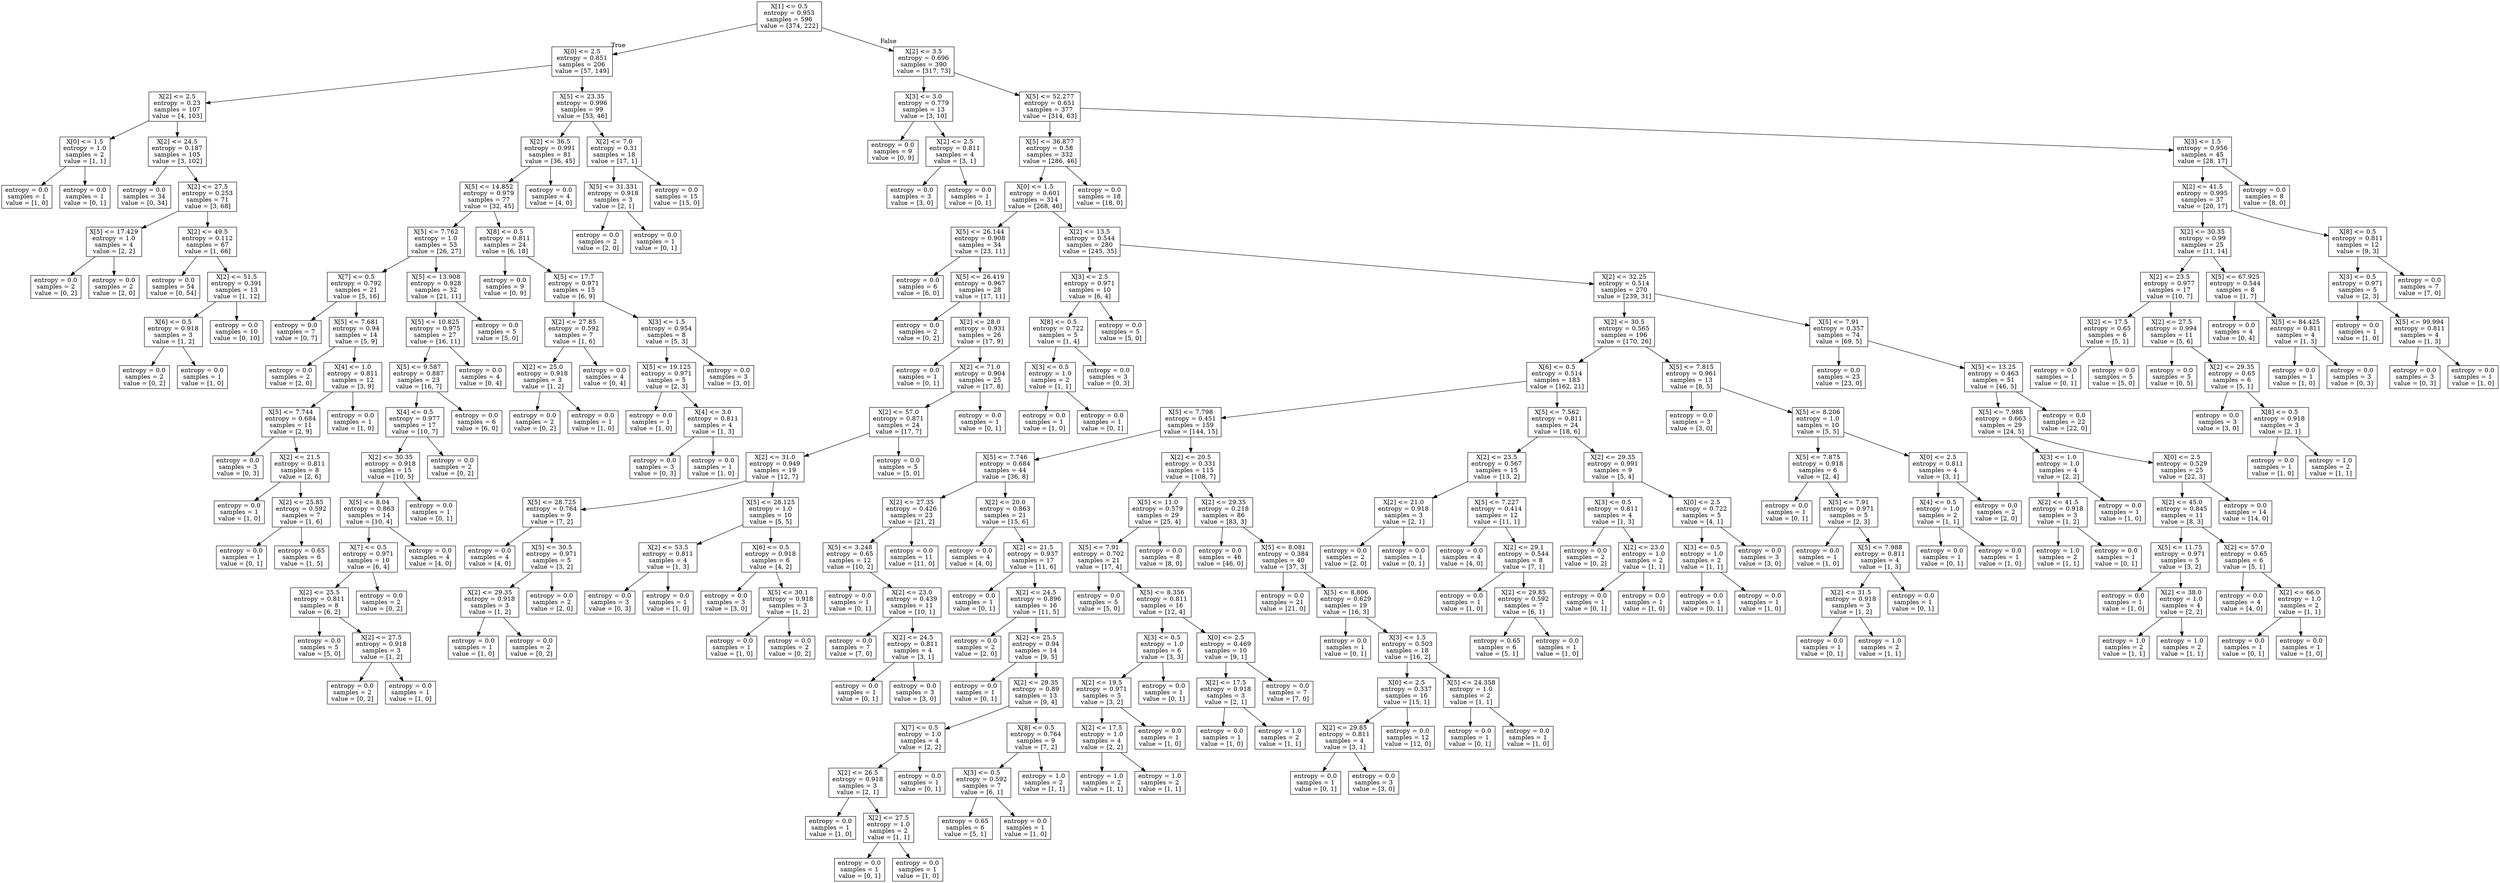 digraph Tree {
node [shape=box] ;
0 [label="X[1] <= 0.5\nentropy = 0.953\nsamples = 596\nvalue = [374, 222]"] ;
1 [label="X[0] <= 2.5\nentropy = 0.851\nsamples = 206\nvalue = [57, 149]"] ;
0 -> 1 [labeldistance=2.5, labelangle=45, headlabel="True"] ;
2 [label="X[2] <= 2.5\nentropy = 0.23\nsamples = 107\nvalue = [4, 103]"] ;
1 -> 2 ;
3 [label="X[0] <= 1.5\nentropy = 1.0\nsamples = 2\nvalue = [1, 1]"] ;
2 -> 3 ;
4 [label="entropy = 0.0\nsamples = 1\nvalue = [1, 0]"] ;
3 -> 4 ;
5 [label="entropy = 0.0\nsamples = 1\nvalue = [0, 1]"] ;
3 -> 5 ;
6 [label="X[2] <= 24.5\nentropy = 0.187\nsamples = 105\nvalue = [3, 102]"] ;
2 -> 6 ;
7 [label="entropy = 0.0\nsamples = 34\nvalue = [0, 34]"] ;
6 -> 7 ;
8 [label="X[2] <= 27.5\nentropy = 0.253\nsamples = 71\nvalue = [3, 68]"] ;
6 -> 8 ;
9 [label="X[5] <= 17.429\nentropy = 1.0\nsamples = 4\nvalue = [2, 2]"] ;
8 -> 9 ;
10 [label="entropy = 0.0\nsamples = 2\nvalue = [0, 2]"] ;
9 -> 10 ;
11 [label="entropy = 0.0\nsamples = 2\nvalue = [2, 0]"] ;
9 -> 11 ;
12 [label="X[2] <= 49.5\nentropy = 0.112\nsamples = 67\nvalue = [1, 66]"] ;
8 -> 12 ;
13 [label="entropy = 0.0\nsamples = 54\nvalue = [0, 54]"] ;
12 -> 13 ;
14 [label="X[2] <= 51.5\nentropy = 0.391\nsamples = 13\nvalue = [1, 12]"] ;
12 -> 14 ;
15 [label="X[6] <= 0.5\nentropy = 0.918\nsamples = 3\nvalue = [1, 2]"] ;
14 -> 15 ;
16 [label="entropy = 0.0\nsamples = 2\nvalue = [0, 2]"] ;
15 -> 16 ;
17 [label="entropy = 0.0\nsamples = 1\nvalue = [1, 0]"] ;
15 -> 17 ;
18 [label="entropy = 0.0\nsamples = 10\nvalue = [0, 10]"] ;
14 -> 18 ;
19 [label="X[5] <= 23.35\nentropy = 0.996\nsamples = 99\nvalue = [53, 46]"] ;
1 -> 19 ;
20 [label="X[2] <= 36.5\nentropy = 0.991\nsamples = 81\nvalue = [36, 45]"] ;
19 -> 20 ;
21 [label="X[5] <= 14.852\nentropy = 0.979\nsamples = 77\nvalue = [32, 45]"] ;
20 -> 21 ;
22 [label="X[5] <= 7.762\nentropy = 1.0\nsamples = 53\nvalue = [26, 27]"] ;
21 -> 22 ;
23 [label="X[7] <= 0.5\nentropy = 0.792\nsamples = 21\nvalue = [5, 16]"] ;
22 -> 23 ;
24 [label="entropy = 0.0\nsamples = 7\nvalue = [0, 7]"] ;
23 -> 24 ;
25 [label="X[5] <= 7.681\nentropy = 0.94\nsamples = 14\nvalue = [5, 9]"] ;
23 -> 25 ;
26 [label="entropy = 0.0\nsamples = 2\nvalue = [2, 0]"] ;
25 -> 26 ;
27 [label="X[4] <= 1.0\nentropy = 0.811\nsamples = 12\nvalue = [3, 9]"] ;
25 -> 27 ;
28 [label="X[5] <= 7.744\nentropy = 0.684\nsamples = 11\nvalue = [2, 9]"] ;
27 -> 28 ;
29 [label="entropy = 0.0\nsamples = 3\nvalue = [0, 3]"] ;
28 -> 29 ;
30 [label="X[2] <= 21.5\nentropy = 0.811\nsamples = 8\nvalue = [2, 6]"] ;
28 -> 30 ;
31 [label="entropy = 0.0\nsamples = 1\nvalue = [1, 0]"] ;
30 -> 31 ;
32 [label="X[2] <= 25.85\nentropy = 0.592\nsamples = 7\nvalue = [1, 6]"] ;
30 -> 32 ;
33 [label="entropy = 0.0\nsamples = 1\nvalue = [0, 1]"] ;
32 -> 33 ;
34 [label="entropy = 0.65\nsamples = 6\nvalue = [1, 5]"] ;
32 -> 34 ;
35 [label="entropy = 0.0\nsamples = 1\nvalue = [1, 0]"] ;
27 -> 35 ;
36 [label="X[5] <= 13.908\nentropy = 0.928\nsamples = 32\nvalue = [21, 11]"] ;
22 -> 36 ;
37 [label="X[5] <= 10.825\nentropy = 0.975\nsamples = 27\nvalue = [16, 11]"] ;
36 -> 37 ;
38 [label="X[5] <= 9.587\nentropy = 0.887\nsamples = 23\nvalue = [16, 7]"] ;
37 -> 38 ;
39 [label="X[4] <= 0.5\nentropy = 0.977\nsamples = 17\nvalue = [10, 7]"] ;
38 -> 39 ;
40 [label="X[2] <= 30.35\nentropy = 0.918\nsamples = 15\nvalue = [10, 5]"] ;
39 -> 40 ;
41 [label="X[5] <= 8.04\nentropy = 0.863\nsamples = 14\nvalue = [10, 4]"] ;
40 -> 41 ;
42 [label="X[7] <= 0.5\nentropy = 0.971\nsamples = 10\nvalue = [6, 4]"] ;
41 -> 42 ;
43 [label="X[2] <= 25.5\nentropy = 0.811\nsamples = 8\nvalue = [6, 2]"] ;
42 -> 43 ;
44 [label="entropy = 0.0\nsamples = 5\nvalue = [5, 0]"] ;
43 -> 44 ;
45 [label="X[2] <= 27.5\nentropy = 0.918\nsamples = 3\nvalue = [1, 2]"] ;
43 -> 45 ;
46 [label="entropy = 0.0\nsamples = 2\nvalue = [0, 2]"] ;
45 -> 46 ;
47 [label="entropy = 0.0\nsamples = 1\nvalue = [1, 0]"] ;
45 -> 47 ;
48 [label="entropy = 0.0\nsamples = 2\nvalue = [0, 2]"] ;
42 -> 48 ;
49 [label="entropy = 0.0\nsamples = 4\nvalue = [4, 0]"] ;
41 -> 49 ;
50 [label="entropy = 0.0\nsamples = 1\nvalue = [0, 1]"] ;
40 -> 50 ;
51 [label="entropy = 0.0\nsamples = 2\nvalue = [0, 2]"] ;
39 -> 51 ;
52 [label="entropy = 0.0\nsamples = 6\nvalue = [6, 0]"] ;
38 -> 52 ;
53 [label="entropy = 0.0\nsamples = 4\nvalue = [0, 4]"] ;
37 -> 53 ;
54 [label="entropy = 0.0\nsamples = 5\nvalue = [5, 0]"] ;
36 -> 54 ;
55 [label="X[8] <= 0.5\nentropy = 0.811\nsamples = 24\nvalue = [6, 18]"] ;
21 -> 55 ;
56 [label="entropy = 0.0\nsamples = 9\nvalue = [0, 9]"] ;
55 -> 56 ;
57 [label="X[5] <= 17.7\nentropy = 0.971\nsamples = 15\nvalue = [6, 9]"] ;
55 -> 57 ;
58 [label="X[2] <= 27.85\nentropy = 0.592\nsamples = 7\nvalue = [1, 6]"] ;
57 -> 58 ;
59 [label="X[2] <= 25.0\nentropy = 0.918\nsamples = 3\nvalue = [1, 2]"] ;
58 -> 59 ;
60 [label="entropy = 0.0\nsamples = 2\nvalue = [0, 2]"] ;
59 -> 60 ;
61 [label="entropy = 0.0\nsamples = 1\nvalue = [1, 0]"] ;
59 -> 61 ;
62 [label="entropy = 0.0\nsamples = 4\nvalue = [0, 4]"] ;
58 -> 62 ;
63 [label="X[3] <= 1.5\nentropy = 0.954\nsamples = 8\nvalue = [5, 3]"] ;
57 -> 63 ;
64 [label="X[5] <= 19.125\nentropy = 0.971\nsamples = 5\nvalue = [2, 3]"] ;
63 -> 64 ;
65 [label="entropy = 0.0\nsamples = 1\nvalue = [1, 0]"] ;
64 -> 65 ;
66 [label="X[4] <= 3.0\nentropy = 0.811\nsamples = 4\nvalue = [1, 3]"] ;
64 -> 66 ;
67 [label="entropy = 0.0\nsamples = 3\nvalue = [0, 3]"] ;
66 -> 67 ;
68 [label="entropy = 0.0\nsamples = 1\nvalue = [1, 0]"] ;
66 -> 68 ;
69 [label="entropy = 0.0\nsamples = 3\nvalue = [3, 0]"] ;
63 -> 69 ;
70 [label="entropy = 0.0\nsamples = 4\nvalue = [4, 0]"] ;
20 -> 70 ;
71 [label="X[2] <= 7.0\nentropy = 0.31\nsamples = 18\nvalue = [17, 1]"] ;
19 -> 71 ;
72 [label="X[5] <= 31.331\nentropy = 0.918\nsamples = 3\nvalue = [2, 1]"] ;
71 -> 72 ;
73 [label="entropy = 0.0\nsamples = 2\nvalue = [2, 0]"] ;
72 -> 73 ;
74 [label="entropy = 0.0\nsamples = 1\nvalue = [0, 1]"] ;
72 -> 74 ;
75 [label="entropy = 0.0\nsamples = 15\nvalue = [15, 0]"] ;
71 -> 75 ;
76 [label="X[2] <= 3.5\nentropy = 0.696\nsamples = 390\nvalue = [317, 73]"] ;
0 -> 76 [labeldistance=2.5, labelangle=-45, headlabel="False"] ;
77 [label="X[3] <= 3.0\nentropy = 0.779\nsamples = 13\nvalue = [3, 10]"] ;
76 -> 77 ;
78 [label="entropy = 0.0\nsamples = 9\nvalue = [0, 9]"] ;
77 -> 78 ;
79 [label="X[2] <= 2.5\nentropy = 0.811\nsamples = 4\nvalue = [3, 1]"] ;
77 -> 79 ;
80 [label="entropy = 0.0\nsamples = 3\nvalue = [3, 0]"] ;
79 -> 80 ;
81 [label="entropy = 0.0\nsamples = 1\nvalue = [0, 1]"] ;
79 -> 81 ;
82 [label="X[5] <= 52.277\nentropy = 0.651\nsamples = 377\nvalue = [314, 63]"] ;
76 -> 82 ;
83 [label="X[5] <= 36.877\nentropy = 0.58\nsamples = 332\nvalue = [286, 46]"] ;
82 -> 83 ;
84 [label="X[0] <= 1.5\nentropy = 0.601\nsamples = 314\nvalue = [268, 46]"] ;
83 -> 84 ;
85 [label="X[5] <= 26.144\nentropy = 0.908\nsamples = 34\nvalue = [23, 11]"] ;
84 -> 85 ;
86 [label="entropy = 0.0\nsamples = 6\nvalue = [6, 0]"] ;
85 -> 86 ;
87 [label="X[5] <= 26.419\nentropy = 0.967\nsamples = 28\nvalue = [17, 11]"] ;
85 -> 87 ;
88 [label="entropy = 0.0\nsamples = 2\nvalue = [0, 2]"] ;
87 -> 88 ;
89 [label="X[2] <= 28.0\nentropy = 0.931\nsamples = 26\nvalue = [17, 9]"] ;
87 -> 89 ;
90 [label="entropy = 0.0\nsamples = 1\nvalue = [0, 1]"] ;
89 -> 90 ;
91 [label="X[2] <= 71.0\nentropy = 0.904\nsamples = 25\nvalue = [17, 8]"] ;
89 -> 91 ;
92 [label="X[2] <= 57.0\nentropy = 0.871\nsamples = 24\nvalue = [17, 7]"] ;
91 -> 92 ;
93 [label="X[2] <= 31.0\nentropy = 0.949\nsamples = 19\nvalue = [12, 7]"] ;
92 -> 93 ;
94 [label="X[5] <= 28.725\nentropy = 0.764\nsamples = 9\nvalue = [7, 2]"] ;
93 -> 94 ;
95 [label="entropy = 0.0\nsamples = 4\nvalue = [4, 0]"] ;
94 -> 95 ;
96 [label="X[5] <= 30.5\nentropy = 0.971\nsamples = 5\nvalue = [3, 2]"] ;
94 -> 96 ;
97 [label="X[2] <= 29.35\nentropy = 0.918\nsamples = 3\nvalue = [1, 2]"] ;
96 -> 97 ;
98 [label="entropy = 0.0\nsamples = 1\nvalue = [1, 0]"] ;
97 -> 98 ;
99 [label="entropy = 0.0\nsamples = 2\nvalue = [0, 2]"] ;
97 -> 99 ;
100 [label="entropy = 0.0\nsamples = 2\nvalue = [2, 0]"] ;
96 -> 100 ;
101 [label="X[5] <= 28.125\nentropy = 1.0\nsamples = 10\nvalue = [5, 5]"] ;
93 -> 101 ;
102 [label="X[2] <= 53.5\nentropy = 0.811\nsamples = 4\nvalue = [1, 3]"] ;
101 -> 102 ;
103 [label="entropy = 0.0\nsamples = 3\nvalue = [0, 3]"] ;
102 -> 103 ;
104 [label="entropy = 0.0\nsamples = 1\nvalue = [1, 0]"] ;
102 -> 104 ;
105 [label="X[6] <= 0.5\nentropy = 0.918\nsamples = 6\nvalue = [4, 2]"] ;
101 -> 105 ;
106 [label="entropy = 0.0\nsamples = 3\nvalue = [3, 0]"] ;
105 -> 106 ;
107 [label="X[5] <= 30.1\nentropy = 0.918\nsamples = 3\nvalue = [1, 2]"] ;
105 -> 107 ;
108 [label="entropy = 0.0\nsamples = 1\nvalue = [1, 0]"] ;
107 -> 108 ;
109 [label="entropy = 0.0\nsamples = 2\nvalue = [0, 2]"] ;
107 -> 109 ;
110 [label="entropy = 0.0\nsamples = 5\nvalue = [5, 0]"] ;
92 -> 110 ;
111 [label="entropy = 0.0\nsamples = 1\nvalue = [0, 1]"] ;
91 -> 111 ;
112 [label="X[2] <= 13.5\nentropy = 0.544\nsamples = 280\nvalue = [245, 35]"] ;
84 -> 112 ;
113 [label="X[3] <= 2.5\nentropy = 0.971\nsamples = 10\nvalue = [6, 4]"] ;
112 -> 113 ;
114 [label="X[8] <= 0.5\nentropy = 0.722\nsamples = 5\nvalue = [1, 4]"] ;
113 -> 114 ;
115 [label="X[3] <= 0.5\nentropy = 1.0\nsamples = 2\nvalue = [1, 1]"] ;
114 -> 115 ;
116 [label="entropy = 0.0\nsamples = 1\nvalue = [1, 0]"] ;
115 -> 116 ;
117 [label="entropy = 0.0\nsamples = 1\nvalue = [0, 1]"] ;
115 -> 117 ;
118 [label="entropy = 0.0\nsamples = 3\nvalue = [0, 3]"] ;
114 -> 118 ;
119 [label="entropy = 0.0\nsamples = 5\nvalue = [5, 0]"] ;
113 -> 119 ;
120 [label="X[2] <= 32.25\nentropy = 0.514\nsamples = 270\nvalue = [239, 31]"] ;
112 -> 120 ;
121 [label="X[2] <= 30.5\nentropy = 0.565\nsamples = 196\nvalue = [170, 26]"] ;
120 -> 121 ;
122 [label="X[6] <= 0.5\nentropy = 0.514\nsamples = 183\nvalue = [162, 21]"] ;
121 -> 122 ;
123 [label="X[5] <= 7.798\nentropy = 0.451\nsamples = 159\nvalue = [144, 15]"] ;
122 -> 123 ;
124 [label="X[5] <= 7.746\nentropy = 0.684\nsamples = 44\nvalue = [36, 8]"] ;
123 -> 124 ;
125 [label="X[2] <= 27.35\nentropy = 0.426\nsamples = 23\nvalue = [21, 2]"] ;
124 -> 125 ;
126 [label="X[5] <= 3.248\nentropy = 0.65\nsamples = 12\nvalue = [10, 2]"] ;
125 -> 126 ;
127 [label="entropy = 0.0\nsamples = 1\nvalue = [0, 1]"] ;
126 -> 127 ;
128 [label="X[2] <= 23.0\nentropy = 0.439\nsamples = 11\nvalue = [10, 1]"] ;
126 -> 128 ;
129 [label="entropy = 0.0\nsamples = 7\nvalue = [7, 0]"] ;
128 -> 129 ;
130 [label="X[2] <= 24.5\nentropy = 0.811\nsamples = 4\nvalue = [3, 1]"] ;
128 -> 130 ;
131 [label="entropy = 0.0\nsamples = 1\nvalue = [0, 1]"] ;
130 -> 131 ;
132 [label="entropy = 0.0\nsamples = 3\nvalue = [3, 0]"] ;
130 -> 132 ;
133 [label="entropy = 0.0\nsamples = 11\nvalue = [11, 0]"] ;
125 -> 133 ;
134 [label="X[2] <= 20.0\nentropy = 0.863\nsamples = 21\nvalue = [15, 6]"] ;
124 -> 134 ;
135 [label="entropy = 0.0\nsamples = 4\nvalue = [4, 0]"] ;
134 -> 135 ;
136 [label="X[2] <= 21.5\nentropy = 0.937\nsamples = 17\nvalue = [11, 6]"] ;
134 -> 136 ;
137 [label="entropy = 0.0\nsamples = 1\nvalue = [0, 1]"] ;
136 -> 137 ;
138 [label="X[2] <= 24.5\nentropy = 0.896\nsamples = 16\nvalue = [11, 5]"] ;
136 -> 138 ;
139 [label="entropy = 0.0\nsamples = 2\nvalue = [2, 0]"] ;
138 -> 139 ;
140 [label="X[2] <= 25.5\nentropy = 0.94\nsamples = 14\nvalue = [9, 5]"] ;
138 -> 140 ;
141 [label="entropy = 0.0\nsamples = 1\nvalue = [0, 1]"] ;
140 -> 141 ;
142 [label="X[2] <= 29.35\nentropy = 0.89\nsamples = 13\nvalue = [9, 4]"] ;
140 -> 142 ;
143 [label="X[7] <= 0.5\nentropy = 1.0\nsamples = 4\nvalue = [2, 2]"] ;
142 -> 143 ;
144 [label="X[2] <= 26.5\nentropy = 0.918\nsamples = 3\nvalue = [2, 1]"] ;
143 -> 144 ;
145 [label="entropy = 0.0\nsamples = 1\nvalue = [1, 0]"] ;
144 -> 145 ;
146 [label="X[2] <= 27.5\nentropy = 1.0\nsamples = 2\nvalue = [1, 1]"] ;
144 -> 146 ;
147 [label="entropy = 0.0\nsamples = 1\nvalue = [0, 1]"] ;
146 -> 147 ;
148 [label="entropy = 0.0\nsamples = 1\nvalue = [1, 0]"] ;
146 -> 148 ;
149 [label="entropy = 0.0\nsamples = 1\nvalue = [0, 1]"] ;
143 -> 149 ;
150 [label="X[8] <= 0.5\nentropy = 0.764\nsamples = 9\nvalue = [7, 2]"] ;
142 -> 150 ;
151 [label="X[3] <= 0.5\nentropy = 0.592\nsamples = 7\nvalue = [6, 1]"] ;
150 -> 151 ;
152 [label="entropy = 0.65\nsamples = 6\nvalue = [5, 1]"] ;
151 -> 152 ;
153 [label="entropy = 0.0\nsamples = 1\nvalue = [1, 0]"] ;
151 -> 153 ;
154 [label="entropy = 1.0\nsamples = 2\nvalue = [1, 1]"] ;
150 -> 154 ;
155 [label="X[2] <= 20.5\nentropy = 0.331\nsamples = 115\nvalue = [108, 7]"] ;
123 -> 155 ;
156 [label="X[5] <= 11.0\nentropy = 0.579\nsamples = 29\nvalue = [25, 4]"] ;
155 -> 156 ;
157 [label="X[5] <= 7.91\nentropy = 0.702\nsamples = 21\nvalue = [17, 4]"] ;
156 -> 157 ;
158 [label="entropy = 0.0\nsamples = 5\nvalue = [5, 0]"] ;
157 -> 158 ;
159 [label="X[5] <= 8.356\nentropy = 0.811\nsamples = 16\nvalue = [12, 4]"] ;
157 -> 159 ;
160 [label="X[3] <= 0.5\nentropy = 1.0\nsamples = 6\nvalue = [3, 3]"] ;
159 -> 160 ;
161 [label="X[2] <= 19.5\nentropy = 0.971\nsamples = 5\nvalue = [3, 2]"] ;
160 -> 161 ;
162 [label="X[2] <= 17.5\nentropy = 1.0\nsamples = 4\nvalue = [2, 2]"] ;
161 -> 162 ;
163 [label="entropy = 1.0\nsamples = 2\nvalue = [1, 1]"] ;
162 -> 163 ;
164 [label="entropy = 1.0\nsamples = 2\nvalue = [1, 1]"] ;
162 -> 164 ;
165 [label="entropy = 0.0\nsamples = 1\nvalue = [1, 0]"] ;
161 -> 165 ;
166 [label="entropy = 0.0\nsamples = 1\nvalue = [0, 1]"] ;
160 -> 166 ;
167 [label="X[0] <= 2.5\nentropy = 0.469\nsamples = 10\nvalue = [9, 1]"] ;
159 -> 167 ;
168 [label="X[2] <= 17.5\nentropy = 0.918\nsamples = 3\nvalue = [2, 1]"] ;
167 -> 168 ;
169 [label="entropy = 0.0\nsamples = 1\nvalue = [1, 0]"] ;
168 -> 169 ;
170 [label="entropy = 1.0\nsamples = 2\nvalue = [1, 1]"] ;
168 -> 170 ;
171 [label="entropy = 0.0\nsamples = 7\nvalue = [7, 0]"] ;
167 -> 171 ;
172 [label="entropy = 0.0\nsamples = 8\nvalue = [8, 0]"] ;
156 -> 172 ;
173 [label="X[2] <= 29.35\nentropy = 0.218\nsamples = 86\nvalue = [83, 3]"] ;
155 -> 173 ;
174 [label="entropy = 0.0\nsamples = 46\nvalue = [46, 0]"] ;
173 -> 174 ;
175 [label="X[5] <= 8.081\nentropy = 0.384\nsamples = 40\nvalue = [37, 3]"] ;
173 -> 175 ;
176 [label="entropy = 0.0\nsamples = 21\nvalue = [21, 0]"] ;
175 -> 176 ;
177 [label="X[5] <= 8.806\nentropy = 0.629\nsamples = 19\nvalue = [16, 3]"] ;
175 -> 177 ;
178 [label="entropy = 0.0\nsamples = 1\nvalue = [0, 1]"] ;
177 -> 178 ;
179 [label="X[3] <= 1.5\nentropy = 0.503\nsamples = 18\nvalue = [16, 2]"] ;
177 -> 179 ;
180 [label="X[0] <= 2.5\nentropy = 0.337\nsamples = 16\nvalue = [15, 1]"] ;
179 -> 180 ;
181 [label="X[2] <= 29.85\nentropy = 0.811\nsamples = 4\nvalue = [3, 1]"] ;
180 -> 181 ;
182 [label="entropy = 0.0\nsamples = 1\nvalue = [0, 1]"] ;
181 -> 182 ;
183 [label="entropy = 0.0\nsamples = 3\nvalue = [3, 0]"] ;
181 -> 183 ;
184 [label="entropy = 0.0\nsamples = 12\nvalue = [12, 0]"] ;
180 -> 184 ;
185 [label="X[5] <= 24.358\nentropy = 1.0\nsamples = 2\nvalue = [1, 1]"] ;
179 -> 185 ;
186 [label="entropy = 0.0\nsamples = 1\nvalue = [0, 1]"] ;
185 -> 186 ;
187 [label="entropy = 0.0\nsamples = 1\nvalue = [1, 0]"] ;
185 -> 187 ;
188 [label="X[5] <= 7.562\nentropy = 0.811\nsamples = 24\nvalue = [18, 6]"] ;
122 -> 188 ;
189 [label="X[2] <= 23.5\nentropy = 0.567\nsamples = 15\nvalue = [13, 2]"] ;
188 -> 189 ;
190 [label="X[2] <= 21.0\nentropy = 0.918\nsamples = 3\nvalue = [2, 1]"] ;
189 -> 190 ;
191 [label="entropy = 0.0\nsamples = 2\nvalue = [2, 0]"] ;
190 -> 191 ;
192 [label="entropy = 0.0\nsamples = 1\nvalue = [0, 1]"] ;
190 -> 192 ;
193 [label="X[5] <= 7.227\nentropy = 0.414\nsamples = 12\nvalue = [11, 1]"] ;
189 -> 193 ;
194 [label="entropy = 0.0\nsamples = 4\nvalue = [4, 0]"] ;
193 -> 194 ;
195 [label="X[2] <= 29.1\nentropy = 0.544\nsamples = 8\nvalue = [7, 1]"] ;
193 -> 195 ;
196 [label="entropy = 0.0\nsamples = 1\nvalue = [1, 0]"] ;
195 -> 196 ;
197 [label="X[2] <= 29.85\nentropy = 0.592\nsamples = 7\nvalue = [6, 1]"] ;
195 -> 197 ;
198 [label="entropy = 0.65\nsamples = 6\nvalue = [5, 1]"] ;
197 -> 198 ;
199 [label="entropy = 0.0\nsamples = 1\nvalue = [1, 0]"] ;
197 -> 199 ;
200 [label="X[2] <= 29.35\nentropy = 0.991\nsamples = 9\nvalue = [5, 4]"] ;
188 -> 200 ;
201 [label="X[3] <= 0.5\nentropy = 0.811\nsamples = 4\nvalue = [1, 3]"] ;
200 -> 201 ;
202 [label="entropy = 0.0\nsamples = 2\nvalue = [0, 2]"] ;
201 -> 202 ;
203 [label="X[2] <= 23.0\nentropy = 1.0\nsamples = 2\nvalue = [1, 1]"] ;
201 -> 203 ;
204 [label="entropy = 0.0\nsamples = 1\nvalue = [0, 1]"] ;
203 -> 204 ;
205 [label="entropy = 0.0\nsamples = 1\nvalue = [1, 0]"] ;
203 -> 205 ;
206 [label="X[0] <= 2.5\nentropy = 0.722\nsamples = 5\nvalue = [4, 1]"] ;
200 -> 206 ;
207 [label="X[3] <= 0.5\nentropy = 1.0\nsamples = 2\nvalue = [1, 1]"] ;
206 -> 207 ;
208 [label="entropy = 0.0\nsamples = 1\nvalue = [0, 1]"] ;
207 -> 208 ;
209 [label="entropy = 0.0\nsamples = 1\nvalue = [1, 0]"] ;
207 -> 209 ;
210 [label="entropy = 0.0\nsamples = 3\nvalue = [3, 0]"] ;
206 -> 210 ;
211 [label="X[5] <= 7.815\nentropy = 0.961\nsamples = 13\nvalue = [8, 5]"] ;
121 -> 211 ;
212 [label="entropy = 0.0\nsamples = 3\nvalue = [3, 0]"] ;
211 -> 212 ;
213 [label="X[5] <= 8.206\nentropy = 1.0\nsamples = 10\nvalue = [5, 5]"] ;
211 -> 213 ;
214 [label="X[5] <= 7.875\nentropy = 0.918\nsamples = 6\nvalue = [2, 4]"] ;
213 -> 214 ;
215 [label="entropy = 0.0\nsamples = 1\nvalue = [0, 1]"] ;
214 -> 215 ;
216 [label="X[5] <= 7.91\nentropy = 0.971\nsamples = 5\nvalue = [2, 3]"] ;
214 -> 216 ;
217 [label="entropy = 0.0\nsamples = 1\nvalue = [1, 0]"] ;
216 -> 217 ;
218 [label="X[5] <= 7.988\nentropy = 0.811\nsamples = 4\nvalue = [1, 3]"] ;
216 -> 218 ;
219 [label="X[2] <= 31.5\nentropy = 0.918\nsamples = 3\nvalue = [1, 2]"] ;
218 -> 219 ;
220 [label="entropy = 0.0\nsamples = 1\nvalue = [0, 1]"] ;
219 -> 220 ;
221 [label="entropy = 1.0\nsamples = 2\nvalue = [1, 1]"] ;
219 -> 221 ;
222 [label="entropy = 0.0\nsamples = 1\nvalue = [0, 1]"] ;
218 -> 222 ;
223 [label="X[0] <= 2.5\nentropy = 0.811\nsamples = 4\nvalue = [3, 1]"] ;
213 -> 223 ;
224 [label="X[4] <= 0.5\nentropy = 1.0\nsamples = 2\nvalue = [1, 1]"] ;
223 -> 224 ;
225 [label="entropy = 0.0\nsamples = 1\nvalue = [0, 1]"] ;
224 -> 225 ;
226 [label="entropy = 0.0\nsamples = 1\nvalue = [1, 0]"] ;
224 -> 226 ;
227 [label="entropy = 0.0\nsamples = 2\nvalue = [2, 0]"] ;
223 -> 227 ;
228 [label="X[5] <= 7.91\nentropy = 0.357\nsamples = 74\nvalue = [69, 5]"] ;
120 -> 228 ;
229 [label="entropy = 0.0\nsamples = 23\nvalue = [23, 0]"] ;
228 -> 229 ;
230 [label="X[5] <= 13.25\nentropy = 0.463\nsamples = 51\nvalue = [46, 5]"] ;
228 -> 230 ;
231 [label="X[5] <= 7.988\nentropy = 0.663\nsamples = 29\nvalue = [24, 5]"] ;
230 -> 231 ;
232 [label="X[3] <= 1.0\nentropy = 1.0\nsamples = 4\nvalue = [2, 2]"] ;
231 -> 232 ;
233 [label="X[2] <= 41.5\nentropy = 0.918\nsamples = 3\nvalue = [1, 2]"] ;
232 -> 233 ;
234 [label="entropy = 1.0\nsamples = 2\nvalue = [1, 1]"] ;
233 -> 234 ;
235 [label="entropy = 0.0\nsamples = 1\nvalue = [0, 1]"] ;
233 -> 235 ;
236 [label="entropy = 0.0\nsamples = 1\nvalue = [1, 0]"] ;
232 -> 236 ;
237 [label="X[0] <= 2.5\nentropy = 0.529\nsamples = 25\nvalue = [22, 3]"] ;
231 -> 237 ;
238 [label="X[2] <= 45.0\nentropy = 0.845\nsamples = 11\nvalue = [8, 3]"] ;
237 -> 238 ;
239 [label="X[5] <= 11.75\nentropy = 0.971\nsamples = 5\nvalue = [3, 2]"] ;
238 -> 239 ;
240 [label="entropy = 0.0\nsamples = 1\nvalue = [1, 0]"] ;
239 -> 240 ;
241 [label="X[2] <= 38.0\nentropy = 1.0\nsamples = 4\nvalue = [2, 2]"] ;
239 -> 241 ;
242 [label="entropy = 1.0\nsamples = 2\nvalue = [1, 1]"] ;
241 -> 242 ;
243 [label="entropy = 1.0\nsamples = 2\nvalue = [1, 1]"] ;
241 -> 243 ;
244 [label="X[2] <= 57.0\nentropy = 0.65\nsamples = 6\nvalue = [5, 1]"] ;
238 -> 244 ;
245 [label="entropy = 0.0\nsamples = 4\nvalue = [4, 0]"] ;
244 -> 245 ;
246 [label="X[2] <= 66.0\nentropy = 1.0\nsamples = 2\nvalue = [1, 1]"] ;
244 -> 246 ;
247 [label="entropy = 0.0\nsamples = 1\nvalue = [0, 1]"] ;
246 -> 247 ;
248 [label="entropy = 0.0\nsamples = 1\nvalue = [1, 0]"] ;
246 -> 248 ;
249 [label="entropy = 0.0\nsamples = 14\nvalue = [14, 0]"] ;
237 -> 249 ;
250 [label="entropy = 0.0\nsamples = 22\nvalue = [22, 0]"] ;
230 -> 250 ;
251 [label="entropy = 0.0\nsamples = 18\nvalue = [18, 0]"] ;
83 -> 251 ;
252 [label="X[3] <= 1.5\nentropy = 0.956\nsamples = 45\nvalue = [28, 17]"] ;
82 -> 252 ;
253 [label="X[2] <= 41.5\nentropy = 0.995\nsamples = 37\nvalue = [20, 17]"] ;
252 -> 253 ;
254 [label="X[2] <= 30.35\nentropy = 0.99\nsamples = 25\nvalue = [11, 14]"] ;
253 -> 254 ;
255 [label="X[2] <= 23.5\nentropy = 0.977\nsamples = 17\nvalue = [10, 7]"] ;
254 -> 255 ;
256 [label="X[2] <= 17.5\nentropy = 0.65\nsamples = 6\nvalue = [5, 1]"] ;
255 -> 256 ;
257 [label="entropy = 0.0\nsamples = 1\nvalue = [0, 1]"] ;
256 -> 257 ;
258 [label="entropy = 0.0\nsamples = 5\nvalue = [5, 0]"] ;
256 -> 258 ;
259 [label="X[2] <= 27.5\nentropy = 0.994\nsamples = 11\nvalue = [5, 6]"] ;
255 -> 259 ;
260 [label="entropy = 0.0\nsamples = 5\nvalue = [0, 5]"] ;
259 -> 260 ;
261 [label="X[2] <= 29.35\nentropy = 0.65\nsamples = 6\nvalue = [5, 1]"] ;
259 -> 261 ;
262 [label="entropy = 0.0\nsamples = 3\nvalue = [3, 0]"] ;
261 -> 262 ;
263 [label="X[8] <= 0.5\nentropy = 0.918\nsamples = 3\nvalue = [2, 1]"] ;
261 -> 263 ;
264 [label="entropy = 0.0\nsamples = 1\nvalue = [1, 0]"] ;
263 -> 264 ;
265 [label="entropy = 1.0\nsamples = 2\nvalue = [1, 1]"] ;
263 -> 265 ;
266 [label="X[5] <= 67.925\nentropy = 0.544\nsamples = 8\nvalue = [1, 7]"] ;
254 -> 266 ;
267 [label="entropy = 0.0\nsamples = 4\nvalue = [0, 4]"] ;
266 -> 267 ;
268 [label="X[5] <= 84.425\nentropy = 0.811\nsamples = 4\nvalue = [1, 3]"] ;
266 -> 268 ;
269 [label="entropy = 0.0\nsamples = 1\nvalue = [1, 0]"] ;
268 -> 269 ;
270 [label="entropy = 0.0\nsamples = 3\nvalue = [0, 3]"] ;
268 -> 270 ;
271 [label="X[8] <= 0.5\nentropy = 0.811\nsamples = 12\nvalue = [9, 3]"] ;
253 -> 271 ;
272 [label="X[3] <= 0.5\nentropy = 0.971\nsamples = 5\nvalue = [2, 3]"] ;
271 -> 272 ;
273 [label="entropy = 0.0\nsamples = 1\nvalue = [1, 0]"] ;
272 -> 273 ;
274 [label="X[5] <= 99.994\nentropy = 0.811\nsamples = 4\nvalue = [1, 3]"] ;
272 -> 274 ;
275 [label="entropy = 0.0\nsamples = 3\nvalue = [0, 3]"] ;
274 -> 275 ;
276 [label="entropy = 0.0\nsamples = 1\nvalue = [1, 0]"] ;
274 -> 276 ;
277 [label="entropy = 0.0\nsamples = 7\nvalue = [7, 0]"] ;
271 -> 277 ;
278 [label="entropy = 0.0\nsamples = 8\nvalue = [8, 0]"] ;
252 -> 278 ;
}